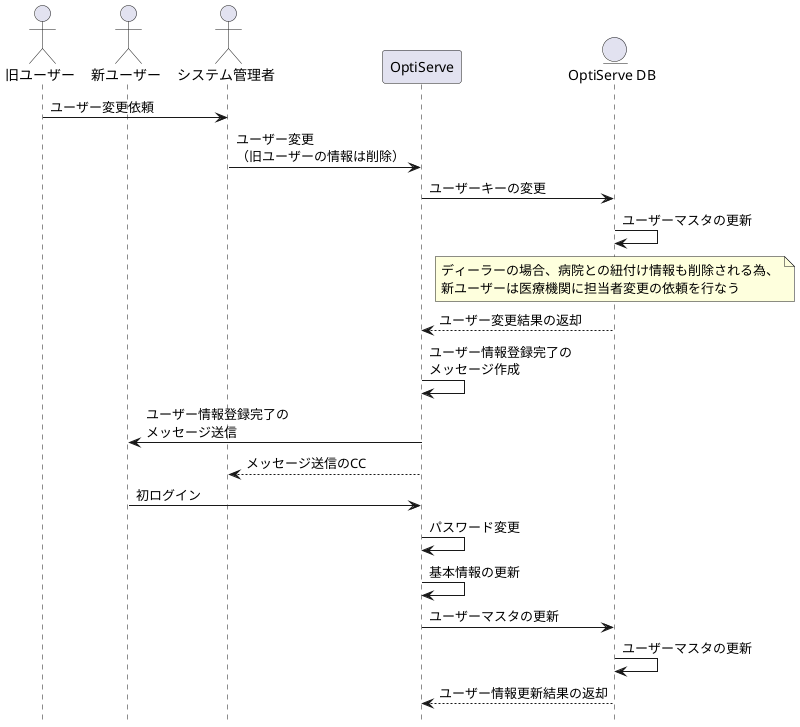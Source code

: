 @startuml
'------------------------------------------------
' Title: OptiServe Change User
'        ユーザーの担当者変更
' Date: 2025-03-17
' Author: H.Miyazawa
' ChangeLog:
'    2025-03-17: First Edition
'------------------------------------------------
hide footbox
actor 旧ユーザー as hp1
actor 新ユーザー as hp2
actor システム管理者 as admin
participant "OptiServe" as os
entity "OptiServe DB" as osdb

hp1 -> admin: ユーザー変更依頼
admin -> os: ユーザー変更\n（旧ユーザーの情報は削除）
os -> osdb: ユーザーキーの変更
osdb -> osdb: ユーザーマスタの更新
note over osdb: ディーラーの場合、病院との紐付け情報も削除される為、\n新ユーザーは医療機関に担当者変更の依頼を行なう
osdb --> os: ユーザー変更結果の返却
os -> os: ユーザー情報登録完了の\nメッセージ作成
os -> hp2: ユーザー情報登録完了の\nメッセージ送信
os --> admin: メッセージ送信のCC
hp2 -> os: 初ログイン
os -> os: パスワード変更
os -> os: 基本情報の更新
os -> osdb: ユーザーマスタの更新
osdb -> osdb: ユーザーマスタの更新
osdb --> os: ユーザー情報更新結果の返却
@enduml
